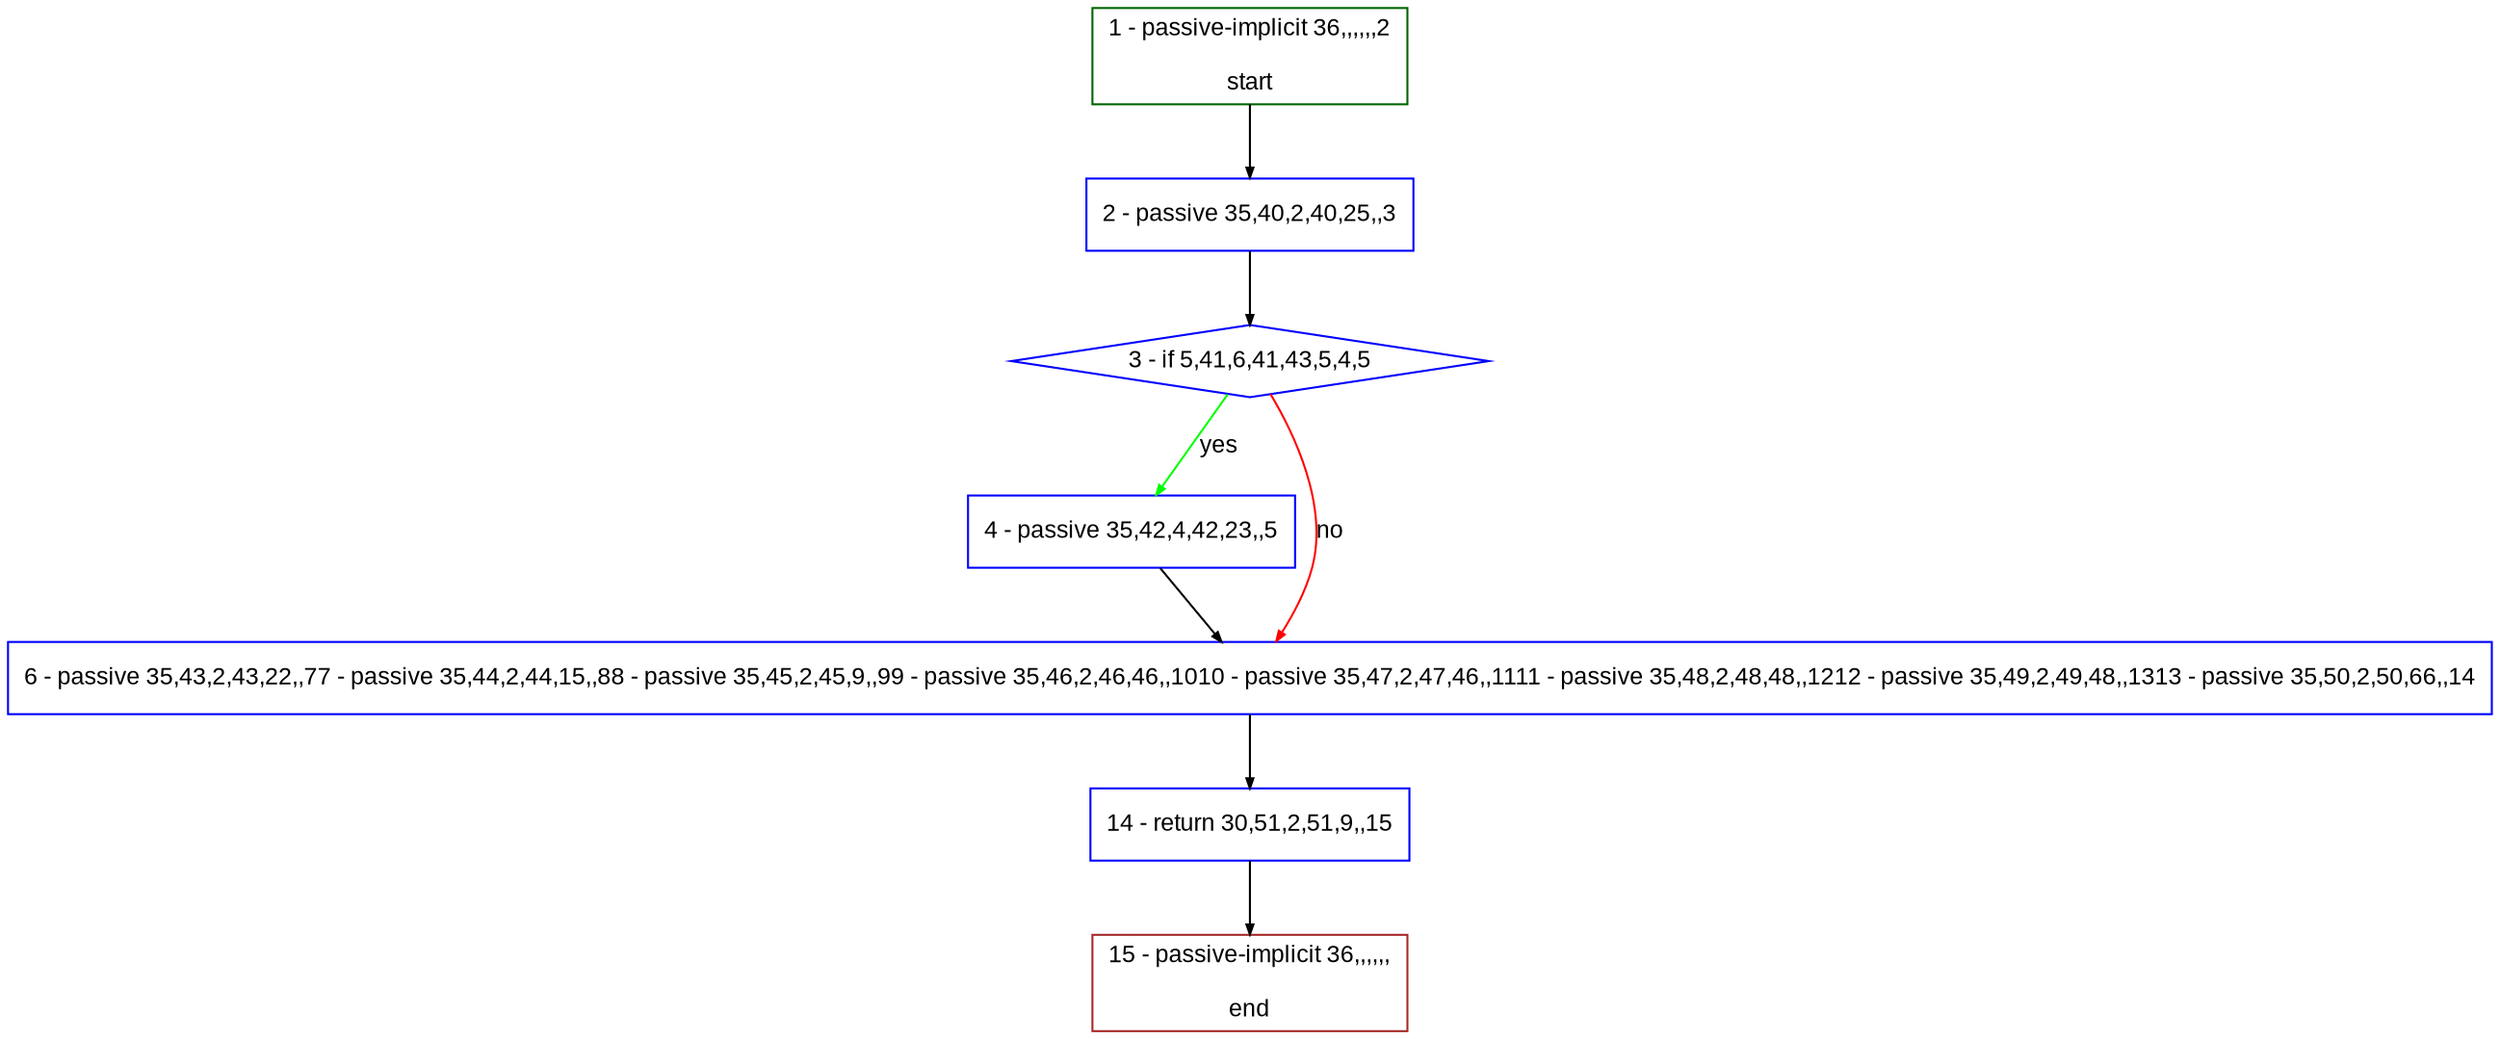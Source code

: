 digraph "" {
  graph [pack="true", label="", fontsize="12", packmode="clust", fontname="Arial", fillcolor="#FFFFCC", bgcolor="white", style="rounded,filled", compound="true"];
  node [node_initialized="no", label="", color="grey", fontsize="12", fillcolor="white", fontname="Arial", style="filled", shape="rectangle", compound="true", fixedsize="false"];
  edge [fontcolor="black", arrowhead="normal", arrowtail="none", arrowsize="0.5", ltail="", label="", color="black", fontsize="12", lhead="", fontname="Arial", dir="forward", compound="true"];
  __N1 [label="2 - passive 35,40,2,40,25,,3", color="#0000ff", fillcolor="#ffffff", style="filled", shape="box"];
  __N2 [label="1 - passive-implicit 36,,,,,,2\n\nstart", color="#006400", fillcolor="#ffffff", style="filled", shape="box"];
  __N3 [label="3 - if 5,41,6,41,43,5,4,5", color="#0000ff", fillcolor="#ffffff", style="filled", shape="diamond"];
  __N4 [label="4 - passive 35,42,4,42,23,,5", color="#0000ff", fillcolor="#ffffff", style="filled", shape="box"];
  __N5 [label="6 - passive 35,43,2,43,22,,77 - passive 35,44,2,44,15,,88 - passive 35,45,2,45,9,,99 - passive 35,46,2,46,46,,1010 - passive 35,47,2,47,46,,1111 - passive 35,48,2,48,48,,1212 - passive 35,49,2,49,48,,1313 - passive 35,50,2,50,66,,14", color="#0000ff", fillcolor="#ffffff", style="filled", shape="box"];
  __N6 [label="14 - return 30,51,2,51,9,,15", color="#0000ff", fillcolor="#ffffff", style="filled", shape="box"];
  __N7 [label="15 - passive-implicit 36,,,,,,\n\nend", color="#a52a2a", fillcolor="#ffffff", style="filled", shape="box"];
  __N2 -> __N1 [arrowhead="normal", arrowtail="none", color="#000000", label="", dir="forward"];
  __N1 -> __N3 [arrowhead="normal", arrowtail="none", color="#000000", label="", dir="forward"];
  __N3 -> __N4 [arrowhead="normal", arrowtail="none", color="#00ff00", label="yes", dir="forward"];
  __N3 -> __N5 [arrowhead="normal", arrowtail="none", color="#ff0000", label="no", dir="forward"];
  __N4 -> __N5 [arrowhead="normal", arrowtail="none", color="#000000", label="", dir="forward"];
  __N5 -> __N6 [arrowhead="normal", arrowtail="none", color="#000000", label="", dir="forward"];
  __N6 -> __N7 [arrowhead="normal", arrowtail="none", color="#000000", label="", dir="forward"];
}
